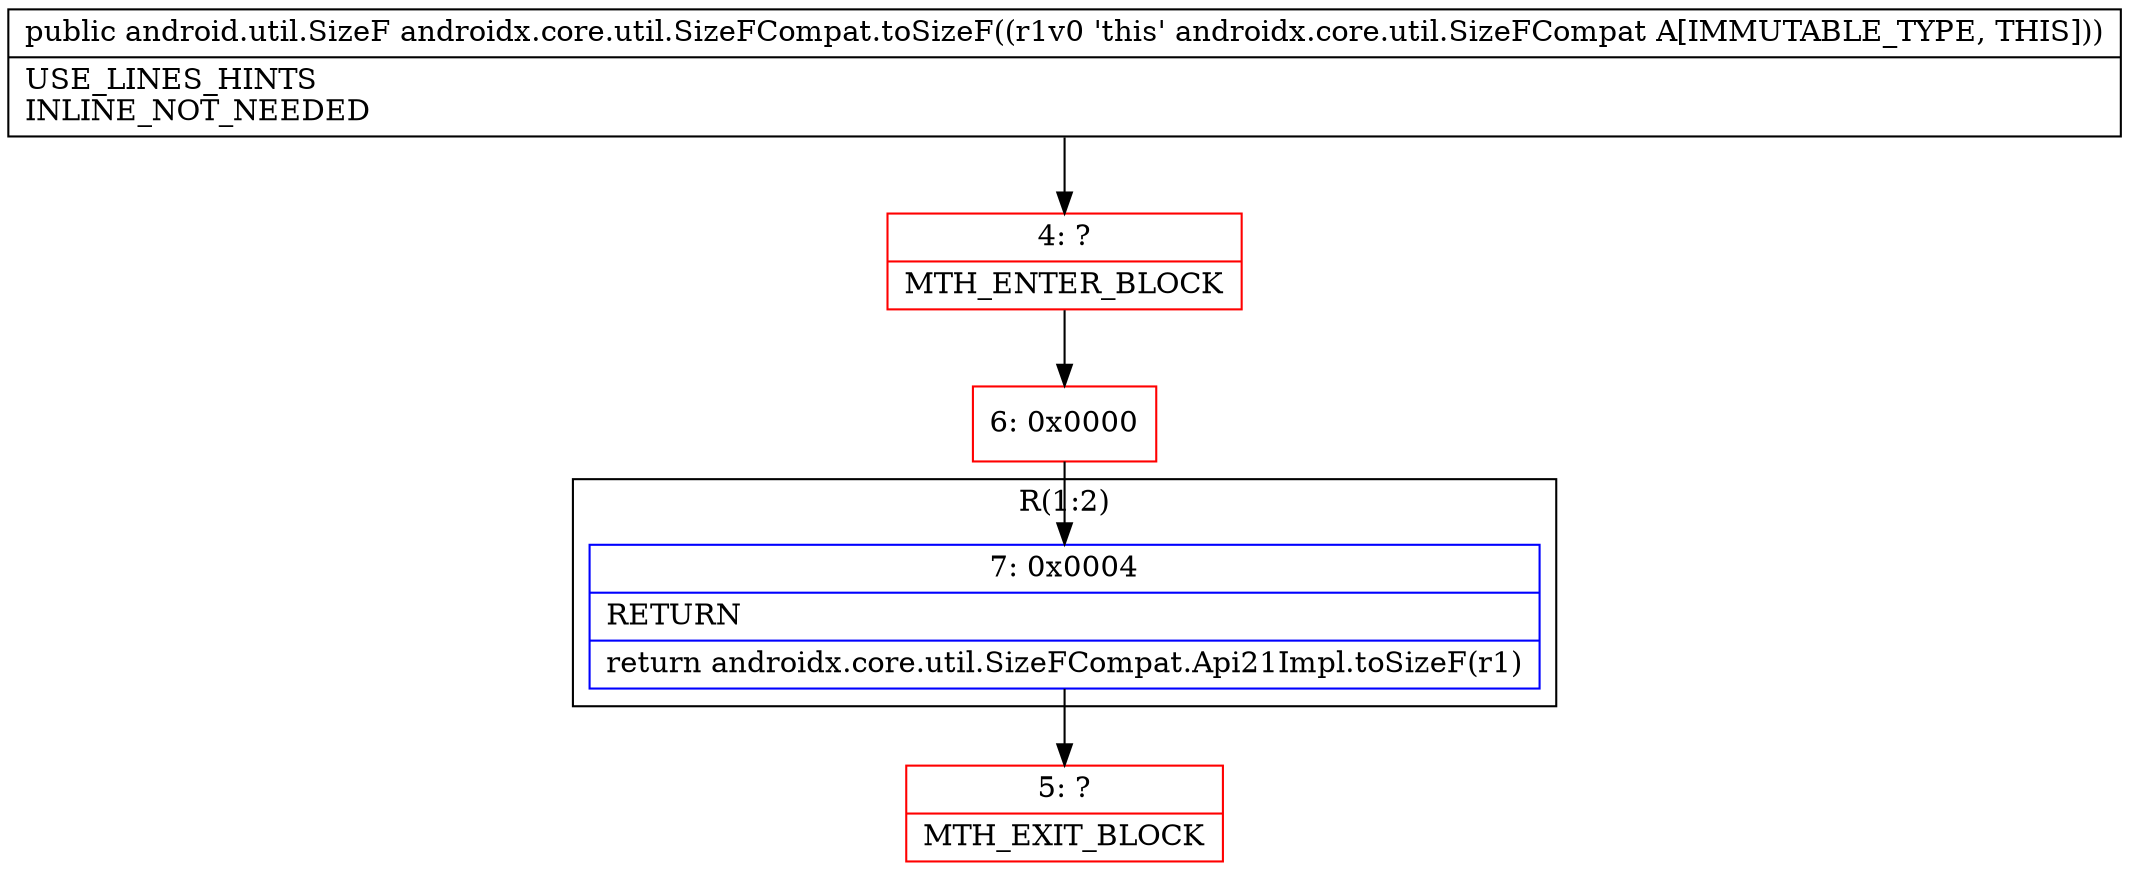 digraph "CFG forandroidx.core.util.SizeFCompat.toSizeF()Landroid\/util\/SizeF;" {
subgraph cluster_Region_1119604732 {
label = "R(1:2)";
node [shape=record,color=blue];
Node_7 [shape=record,label="{7\:\ 0x0004|RETURN\l|return androidx.core.util.SizeFCompat.Api21Impl.toSizeF(r1)\l}"];
}
Node_4 [shape=record,color=red,label="{4\:\ ?|MTH_ENTER_BLOCK\l}"];
Node_6 [shape=record,color=red,label="{6\:\ 0x0000}"];
Node_5 [shape=record,color=red,label="{5\:\ ?|MTH_EXIT_BLOCK\l}"];
MethodNode[shape=record,label="{public android.util.SizeF androidx.core.util.SizeFCompat.toSizeF((r1v0 'this' androidx.core.util.SizeFCompat A[IMMUTABLE_TYPE, THIS]))  | USE_LINES_HINTS\lINLINE_NOT_NEEDED\l}"];
MethodNode -> Node_4;Node_7 -> Node_5;
Node_4 -> Node_6;
Node_6 -> Node_7;
}

